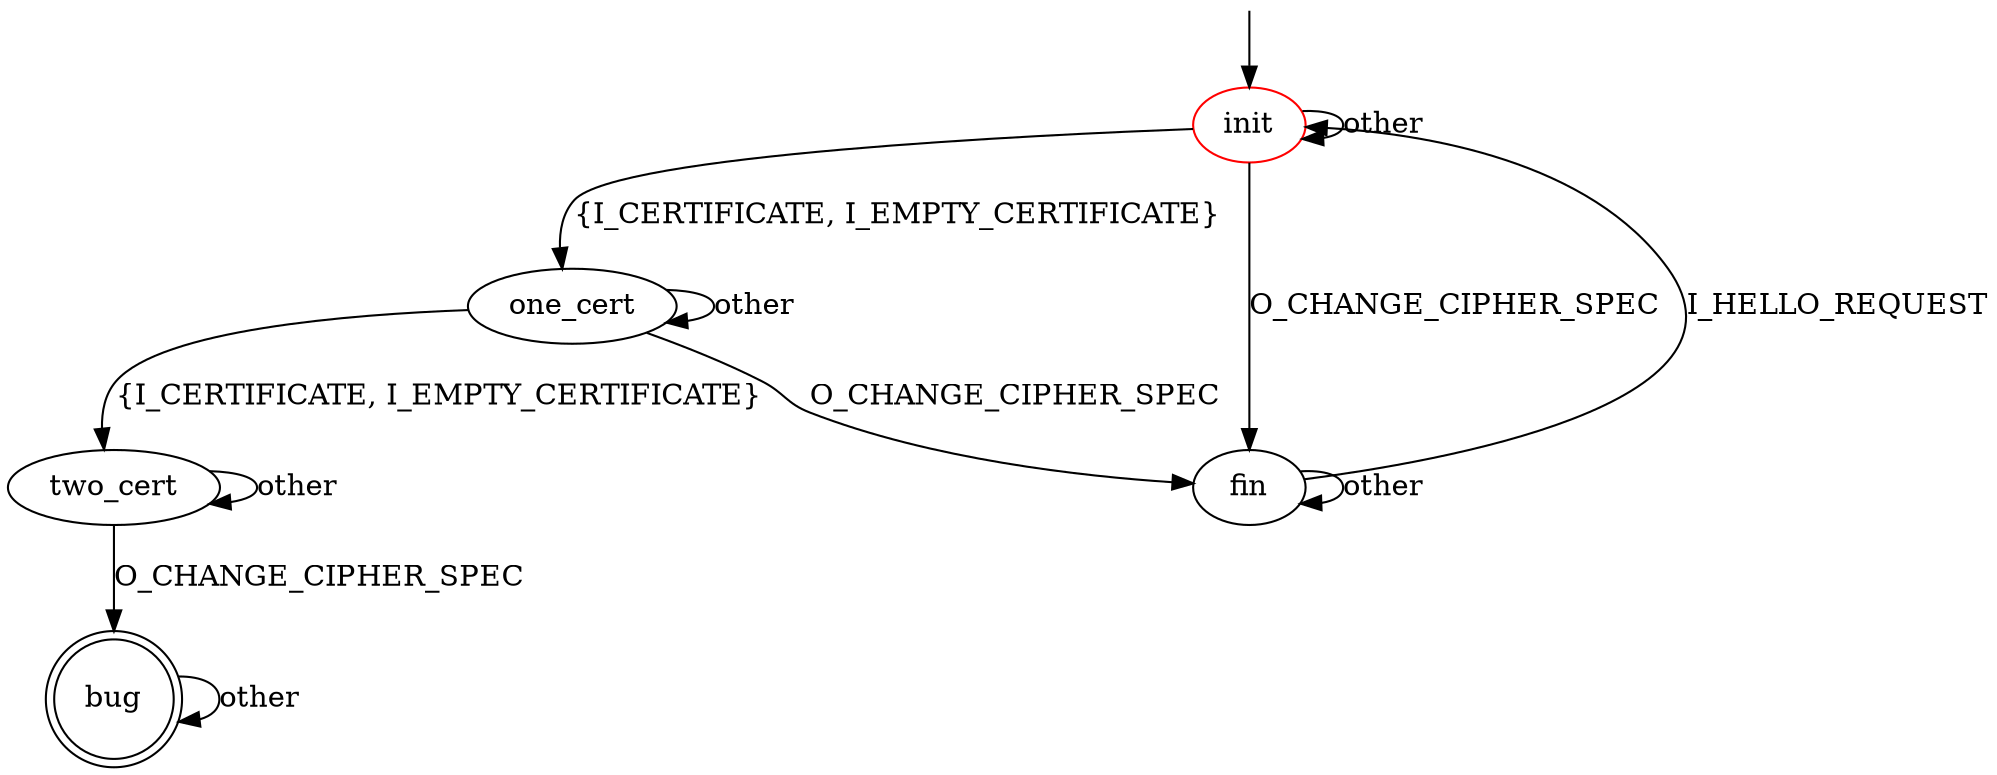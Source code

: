 digraph G {
label=""
init [color="red"]
bug [shape="doublecircle"]

init -> one_cert [label="{I_CERTIFICATE, I_EMPTY_CERTIFICATE}"]
init -> fin [label="O_CHANGE_CIPHER_SPEC"]
init -> init [label="other"]
one_cert -> two_cert [label="{I_CERTIFICATE, I_EMPTY_CERTIFICATE}"]
one_cert -> fin [label="O_CHANGE_CIPHER_SPEC"]
one_cert -> one_cert [label="other"]
fin -> init [label="I_HELLO_REQUEST"]
fin -> fin [label="other"]
two_cert -> bug [label="O_CHANGE_CIPHER_SPEC"]
two_cert -> two_cert [label="other"]

bug -> bug [label="other"]

__start0 [label="" shape="none" width="0" height="0"];
__start0 -> init;
}

